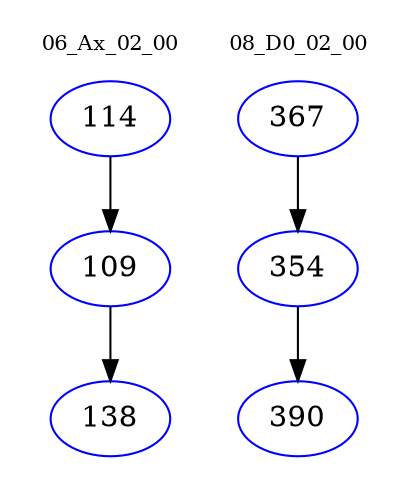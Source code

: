 digraph{
subgraph cluster_0 {
color = white
label = "06_Ax_02_00";
fontsize=10;
T0_114 [label="114", color="blue"]
T0_114 -> T0_109 [color="black"]
T0_109 [label="109", color="blue"]
T0_109 -> T0_138 [color="black"]
T0_138 [label="138", color="blue"]
}
subgraph cluster_1 {
color = white
label = "08_D0_02_00";
fontsize=10;
T1_367 [label="367", color="blue"]
T1_367 -> T1_354 [color="black"]
T1_354 [label="354", color="blue"]
T1_354 -> T1_390 [color="black"]
T1_390 [label="390", color="blue"]
}
}
